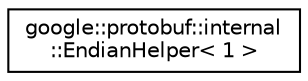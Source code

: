 digraph "类继承关系图"
{
 // LATEX_PDF_SIZE
  edge [fontname="Helvetica",fontsize="10",labelfontname="Helvetica",labelfontsize="10"];
  node [fontname="Helvetica",fontsize="10",shape=record];
  rankdir="LR";
  Node0 [label="google::protobuf::internal\l::EndianHelper\< 1 \>",height=0.2,width=0.4,color="black", fillcolor="white", style="filled",URL="$structgoogle_1_1protobuf_1_1internal_1_1EndianHelper_3_011_01_4.html",tooltip=" "];
}
